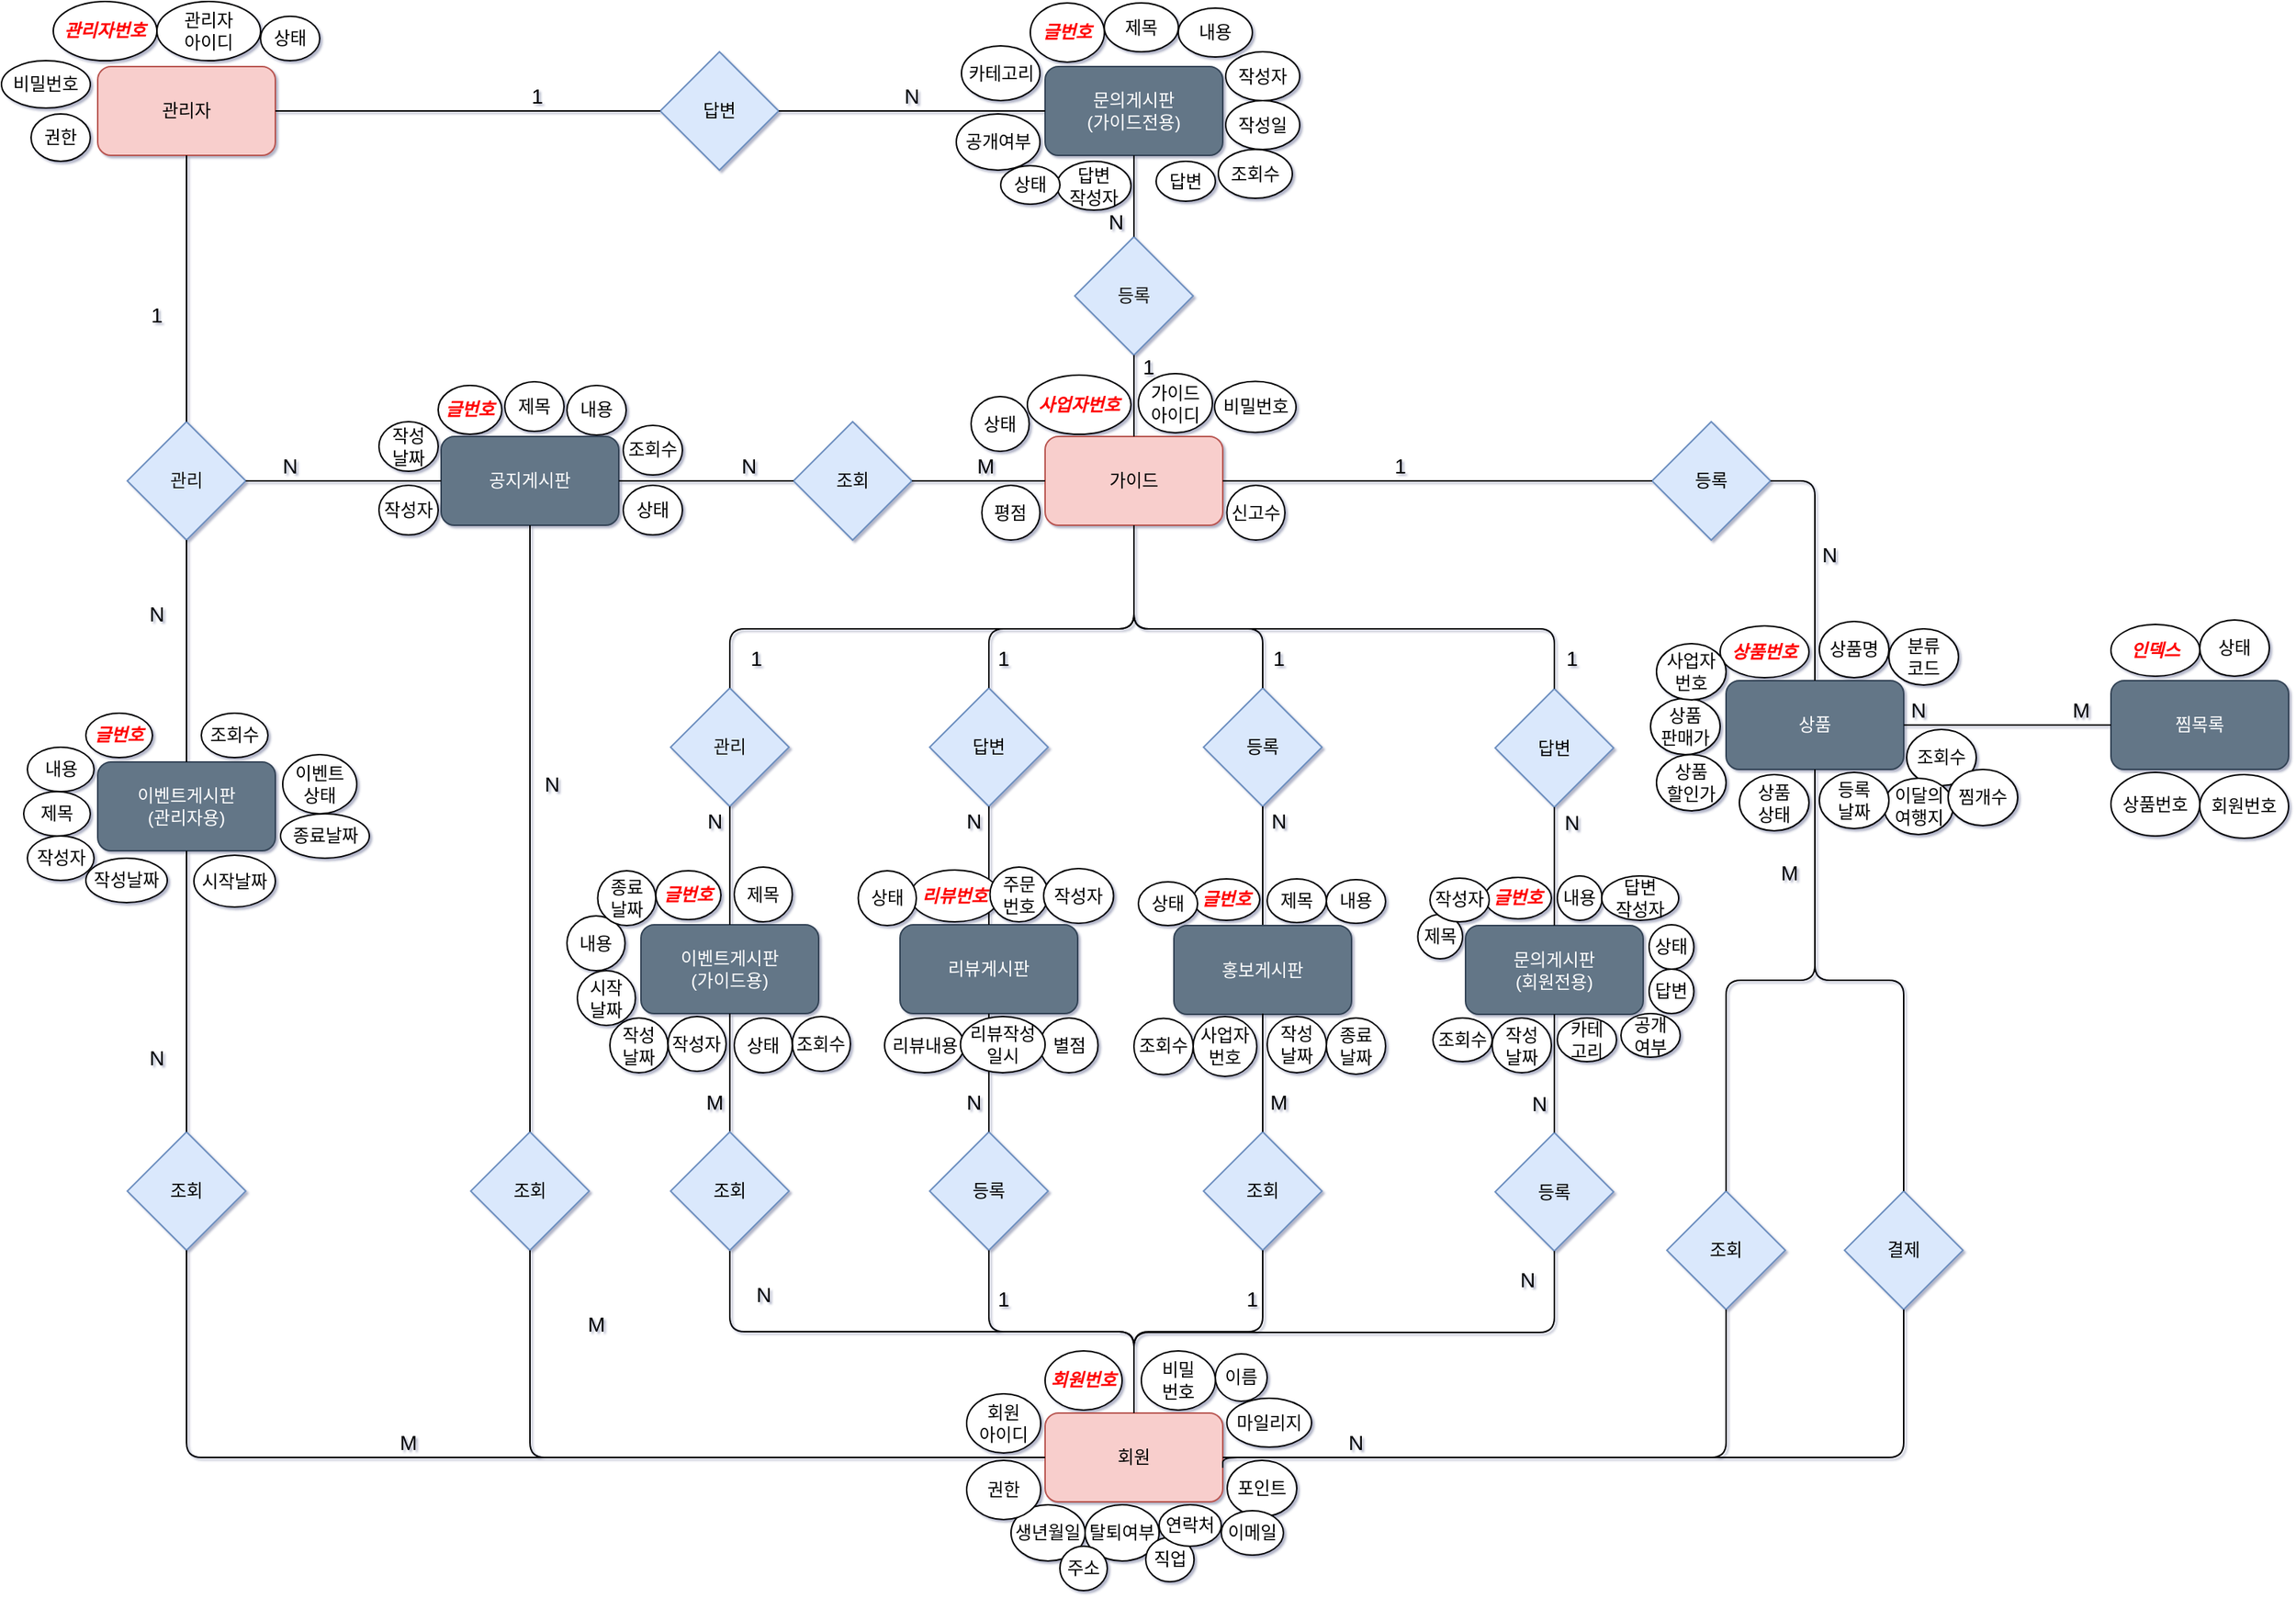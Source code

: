 <mxfile version="14.4.2" type="device"><diagram id="C5RBs43oDa-KdzZeNtuy" name="Page-1"><mxGraphModel dx="2559" dy="914" grid="1" gridSize="10" guides="1" tooltips="1" connect="1" arrows="1" fold="1" page="1" pageScale="1" pageWidth="827" pageHeight="1169" math="0" shadow="1"><root><mxCell id="WIyWlLk6GJQsqaUBKTNV-0"/><mxCell id="WIyWlLk6GJQsqaUBKTNV-1" parent="WIyWlLk6GJQsqaUBKTNV-0"/><mxCell id="WIyWlLk6GJQsqaUBKTNV-3" value="회원" style="rounded=1;whiteSpace=wrap;html=1;fontSize=12;glass=0;strokeWidth=1;shadow=0;fillColor=#f8cecc;strokeColor=#b85450;" parent="WIyWlLk6GJQsqaUBKTNV-1" vertex="1"><mxGeometry x="-40" y="1020" width="120" height="60" as="geometry"/></mxCell><mxCell id="WIyWlLk6GJQsqaUBKTNV-7" value="상품" style="rounded=1;whiteSpace=wrap;html=1;fontSize=12;glass=0;strokeWidth=1;shadow=0;fillColor=#647687;strokeColor=#314354;fontColor=#ffffff;" parent="WIyWlLk6GJQsqaUBKTNV-1" vertex="1"><mxGeometry x="420" y="525" width="120" height="60" as="geometry"/></mxCell><mxCell id="WIyWlLk6GJQsqaUBKTNV-11" value="가이드&lt;br&gt;" style="rounded=1;whiteSpace=wrap;html=1;fontSize=12;glass=0;strokeWidth=1;shadow=0;fillColor=#f8cecc;strokeColor=#b85450;" parent="WIyWlLk6GJQsqaUBKTNV-1" vertex="1"><mxGeometry x="-40" y="360" width="120" height="60" as="geometry"/></mxCell><mxCell id="WIyWlLk6GJQsqaUBKTNV-12" value="관리자" style="rounded=1;whiteSpace=wrap;html=1;fontSize=12;glass=0;strokeWidth=1;shadow=0;fillColor=#f8cecc;strokeColor=#b85450;" parent="WIyWlLk6GJQsqaUBKTNV-1" vertex="1"><mxGeometry x="-680" y="110" width="120" height="60" as="geometry"/></mxCell><mxCell id="CaP29bIpwGXFLH-tpeit-2" value="문의게시판&lt;br&gt;(회원전용)" style="rounded=1;whiteSpace=wrap;html=1;fillColor=#647687;strokeColor=#314354;fontColor=#ffffff;" parent="WIyWlLk6GJQsqaUBKTNV-1" vertex="1"><mxGeometry x="244" y="690.5" width="120" height="60" as="geometry"/></mxCell><mxCell id="CaP29bIpwGXFLH-tpeit-3" value="리뷰게시판" style="rounded=1;whiteSpace=wrap;html=1;fillColor=#647687;strokeColor=#314354;fontColor=#ffffff;" parent="WIyWlLk6GJQsqaUBKTNV-1" vertex="1"><mxGeometry x="-138" y="690" width="120" height="60" as="geometry"/></mxCell><mxCell id="CaP29bIpwGXFLH-tpeit-5" value="홍보게시판" style="rounded=1;whiteSpace=wrap;html=1;fillColor=#647687;strokeColor=#314354;fontColor=#ffffff;" parent="WIyWlLk6GJQsqaUBKTNV-1" vertex="1"><mxGeometry x="47" y="690.5" width="120" height="60" as="geometry"/></mxCell><mxCell id="CaP29bIpwGXFLH-tpeit-6" value="이벤트게시판&lt;br&gt;(가이드용)" style="rounded=1;whiteSpace=wrap;html=1;fillColor=#647687;strokeColor=#314354;fontColor=#ffffff;" parent="WIyWlLk6GJQsqaUBKTNV-1" vertex="1"><mxGeometry x="-313" y="690" width="120" height="60" as="geometry"/></mxCell><mxCell id="CaP29bIpwGXFLH-tpeit-7" value="공지게시판" style="rounded=1;whiteSpace=wrap;html=1;fillColor=#647687;strokeColor=#314354;fontColor=#ffffff;" parent="WIyWlLk6GJQsqaUBKTNV-1" vertex="1"><mxGeometry x="-448" y="360" width="120" height="60" as="geometry"/></mxCell><mxCell id="TOlbWyofQu3LmVoRZZbY-16" value="&lt;font color=&quot;#000000&quot;&gt;등록&lt;/font&gt;" style="rhombus;whiteSpace=wrap;html=1;fillColor=#dae8fc;strokeColor=#6c8ebf;" parent="WIyWlLk6GJQsqaUBKTNV-1" vertex="1"><mxGeometry x="264" y="830.5" width="80" height="80" as="geometry"/></mxCell><mxCell id="TOlbWyofQu3LmVoRZZbY-25" value="등록" style="rhombus;whiteSpace=wrap;html=1;fillColor=#dae8fc;strokeColor=#6c8ebf;fontColor=#000000;" parent="WIyWlLk6GJQsqaUBKTNV-1" vertex="1"><mxGeometry x="370" y="350" width="80" height="80" as="geometry"/></mxCell><mxCell id="TOlbWyofQu3LmVoRZZbY-8" value="&lt;font color=&quot;#121212&quot;&gt;관리&lt;/font&gt;" style="rhombus;whiteSpace=wrap;html=1;fillColor=#dae8fc;strokeColor=#6c8ebf;" parent="WIyWlLk6GJQsqaUBKTNV-1" vertex="1"><mxGeometry x="-293" y="530" width="80" height="80" as="geometry"/></mxCell><mxCell id="TOlbWyofQu3LmVoRZZbY-14" value="&lt;font color=&quot;#000000&quot;&gt;등록&lt;/font&gt;" style="rhombus;whiteSpace=wrap;html=1;fillColor=#dae8fc;strokeColor=#6c8ebf;direction=south;" parent="WIyWlLk6GJQsqaUBKTNV-1" vertex="1"><mxGeometry x="67" y="530" width="80" height="80" as="geometry"/></mxCell><mxCell id="TOlbWyofQu3LmVoRZZbY-60" value="조회" style="rhombus;whiteSpace=wrap;html=1;fillColor=#dae8fc;strokeColor=#6c8ebf;fontColor=#000000;" parent="WIyWlLk6GJQsqaUBKTNV-1" vertex="1"><mxGeometry x="67" y="830" width="80" height="80" as="geometry"/></mxCell><mxCell id="TOlbWyofQu3LmVoRZZbY-62" value="문의게시판&lt;br&gt;(가이드전용)" style="rounded=1;whiteSpace=wrap;html=1;fillColor=#647687;strokeColor=#314354;fontColor=#ffffff;" parent="WIyWlLk6GJQsqaUBKTNV-1" vertex="1"><mxGeometry x="-40" y="110" width="120" height="60" as="geometry"/></mxCell><mxCell id="TOlbWyofQu3LmVoRZZbY-68" value="&lt;font color=&quot;#121212&quot;&gt;등록&lt;/font&gt;" style="rhombus;whiteSpace=wrap;html=1;fillColor=#dae8fc;strokeColor=#6c8ebf;" parent="WIyWlLk6GJQsqaUBKTNV-1" vertex="1"><mxGeometry x="-20" y="225" width="80" height="80" as="geometry"/></mxCell><mxCell id="TOlbWyofQu3LmVoRZZbY-79" value="" style="endArrow=none;html=1;fontColor=#000000;entryX=0.5;entryY=1;entryDx=0;entryDy=0;" parent="WIyWlLk6GJQsqaUBKTNV-1" source="TOlbWyofQu3LmVoRZZbY-68" target="TOlbWyofQu3LmVoRZZbY-62" edge="1"><mxGeometry width="50" height="50" relative="1" as="geometry"><mxPoint x="470" y="790" as="sourcePoint"/><mxPoint x="520" y="740" as="targetPoint"/></mxGeometry></mxCell><mxCell id="CBPtQ0FlXf4aY3C36Voc-4" value="결제" style="rhombus;whiteSpace=wrap;html=1;fillColor=#dae8fc;strokeColor=#6c8ebf;fontColor=#000000;" parent="WIyWlLk6GJQsqaUBKTNV-1" vertex="1"><mxGeometry x="500" y="870" width="80" height="80" as="geometry"/></mxCell><mxCell id="1Re6O9EO7uJFHIy4ek_h-4" value="" style="endArrow=none;html=1;exitX=0.5;exitY=0;exitDx=0;exitDy=0;entryX=0.5;entryY=1;entryDx=0;entryDy=0;" edge="1" parent="WIyWlLk6GJQsqaUBKTNV-1" source="WIyWlLk6GJQsqaUBKTNV-11" target="TOlbWyofQu3LmVoRZZbY-68"><mxGeometry width="50" height="50" relative="1" as="geometry"><mxPoint x="40" y="405" as="sourcePoint"/><mxPoint x="90" y="355" as="targetPoint"/></mxGeometry></mxCell><mxCell id="1Re6O9EO7uJFHIy4ek_h-5" value="" style="endArrow=none;html=1;exitX=1;exitY=0.5;exitDx=0;exitDy=0;entryX=0;entryY=0.5;entryDx=0;entryDy=0;" edge="1" parent="WIyWlLk6GJQsqaUBKTNV-1" source="WIyWlLk6GJQsqaUBKTNV-11" target="TOlbWyofQu3LmVoRZZbY-25"><mxGeometry width="50" height="50" relative="1" as="geometry"><mxPoint x="120" y="540" as="sourcePoint"/><mxPoint x="170" y="490" as="targetPoint"/></mxGeometry></mxCell><mxCell id="1Re6O9EO7uJFHIy4ek_h-23" value="답변" style="rhombus;whiteSpace=wrap;html=1;fillColor=#dae8fc;strokeColor=#6c8ebf;fontColor=#000000;" vertex="1" parent="WIyWlLk6GJQsqaUBKTNV-1"><mxGeometry x="264" y="530.5" width="80" height="80" as="geometry"/></mxCell><mxCell id="1Re6O9EO7uJFHIy4ek_h-30" value="&lt;font color=&quot;#000000&quot;&gt;등록&lt;/font&gt;" style="rhombus;whiteSpace=wrap;html=1;fillColor=#dae8fc;strokeColor=#6c8ebf;" vertex="1" parent="WIyWlLk6GJQsqaUBKTNV-1"><mxGeometry x="-118" y="830" width="80" height="80" as="geometry"/></mxCell><mxCell id="1Re6O9EO7uJFHIy4ek_h-37" value="&lt;font color=&quot;#121212&quot;&gt;관리&lt;/font&gt;" style="rhombus;whiteSpace=wrap;html=1;fillColor=#dae8fc;strokeColor=#6c8ebf;" vertex="1" parent="WIyWlLk6GJQsqaUBKTNV-1"><mxGeometry x="-660" y="350" width="80" height="80" as="geometry"/></mxCell><mxCell id="1Re6O9EO7uJFHIy4ek_h-41" value="조회" style="rhombus;whiteSpace=wrap;html=1;fillColor=#dae8fc;strokeColor=#6c8ebf;fontColor=#000000;" vertex="1" parent="WIyWlLk6GJQsqaUBKTNV-1"><mxGeometry x="-210" y="350" width="80" height="80" as="geometry"/></mxCell><mxCell id="1Re6O9EO7uJFHIy4ek_h-42" value="조회" style="rhombus;whiteSpace=wrap;html=1;fillColor=#dae8fc;strokeColor=#6c8ebf;fontColor=#000000;" vertex="1" parent="WIyWlLk6GJQsqaUBKTNV-1"><mxGeometry x="-428" y="830" width="80" height="80" as="geometry"/></mxCell><mxCell id="1Re6O9EO7uJFHIy4ek_h-48" value="답변" style="rhombus;whiteSpace=wrap;html=1;fillColor=#dae8fc;strokeColor=#6c8ebf;fontColor=#000000;" vertex="1" parent="WIyWlLk6GJQsqaUBKTNV-1"><mxGeometry x="-300" y="100" width="80" height="80" as="geometry"/></mxCell><mxCell id="TOlbWyofQu3LmVoRZZbY-83" value="조회" style="rhombus;whiteSpace=wrap;html=1;fillColor=#dae8fc;strokeColor=#6c8ebf;fontColor=#000000;" parent="WIyWlLk6GJQsqaUBKTNV-1" vertex="1"><mxGeometry x="380" y="870" width="80" height="80" as="geometry"/></mxCell><mxCell id="1Re6O9EO7uJFHIy4ek_h-79" value="이벤트게시판&lt;br&gt;(관리자용)" style="rounded=1;whiteSpace=wrap;html=1;fillColor=#647687;strokeColor=#314354;fontColor=#ffffff;" vertex="1" parent="WIyWlLk6GJQsqaUBKTNV-1"><mxGeometry x="-680" y="580" width="120" height="60" as="geometry"/></mxCell><mxCell id="1Re6O9EO7uJFHIy4ek_h-81" value="조회" style="rhombus;whiteSpace=wrap;html=1;fillColor=#dae8fc;strokeColor=#6c8ebf;fontColor=#000000;" vertex="1" parent="WIyWlLk6GJQsqaUBKTNV-1"><mxGeometry x="-660" y="830" width="80" height="80" as="geometry"/></mxCell><mxCell id="1Re6O9EO7uJFHIy4ek_h-85" value="답변" style="rhombus;whiteSpace=wrap;html=1;fillColor=#dae8fc;strokeColor=#6c8ebf;fontColor=#000000;" vertex="1" parent="WIyWlLk6GJQsqaUBKTNV-1"><mxGeometry x="-118" y="530" width="80" height="80" as="geometry"/></mxCell><mxCell id="1Re6O9EO7uJFHIy4ek_h-97" value="찜목록" style="rounded=1;whiteSpace=wrap;html=1;fontSize=12;glass=0;strokeWidth=1;shadow=0;fillColor=#647687;strokeColor=#314354;fontColor=#ffffff;" vertex="1" parent="WIyWlLk6GJQsqaUBKTNV-1"><mxGeometry x="680" y="525" width="120" height="60" as="geometry"/></mxCell><mxCell id="1Re6O9EO7uJFHIy4ek_h-109" value="" style="endArrow=none;html=1;exitX=1;exitY=0.5;exitDx=0;exitDy=0;entryX=0;entryY=0.5;entryDx=0;entryDy=0;" edge="1" parent="WIyWlLk6GJQsqaUBKTNV-1" source="WIyWlLk6GJQsqaUBKTNV-12" target="1Re6O9EO7uJFHIy4ek_h-48"><mxGeometry width="50" height="50" relative="1" as="geometry"><mxPoint x="-400" y="230" as="sourcePoint"/><mxPoint x="-350" y="180" as="targetPoint"/></mxGeometry></mxCell><mxCell id="1Re6O9EO7uJFHIy4ek_h-113" value="&lt;font style=&quot;font-size: 14px&quot;&gt;1&lt;/font&gt;" style="text;html=1;strokeColor=none;fillColor=none;align=center;verticalAlign=middle;whiteSpace=wrap;rounded=0;" vertex="1" parent="WIyWlLk6GJQsqaUBKTNV-1"><mxGeometry x="-403" y="120" width="40" height="20" as="geometry"/></mxCell><mxCell id="1Re6O9EO7uJFHIy4ek_h-114" value="&lt;font style=&quot;font-size: 14px&quot;&gt;1&lt;/font&gt;" style="text;html=1;strokeColor=none;fillColor=none;align=center;verticalAlign=middle;whiteSpace=wrap;rounded=0;rotation=0;" vertex="1" parent="WIyWlLk6GJQsqaUBKTNV-1"><mxGeometry x="296" y="500" width="40" height="20" as="geometry"/></mxCell><mxCell id="1Re6O9EO7uJFHIy4ek_h-117" value="" style="endArrow=none;html=1;exitX=1;exitY=0.5;exitDx=0;exitDy=0;entryX=0;entryY=0.5;entryDx=0;entryDy=0;" edge="1" parent="WIyWlLk6GJQsqaUBKTNV-1" source="1Re6O9EO7uJFHIy4ek_h-48" target="TOlbWyofQu3LmVoRZZbY-62"><mxGeometry width="50" height="50" relative="1" as="geometry"><mxPoint x="-70" y="540" as="sourcePoint"/><mxPoint x="-20" y="490" as="targetPoint"/></mxGeometry></mxCell><mxCell id="1Re6O9EO7uJFHIy4ek_h-118" value="&lt;font style=&quot;font-size: 14px&quot;&gt;N&lt;/font&gt;" style="text;html=1;strokeColor=none;fillColor=none;align=center;verticalAlign=middle;whiteSpace=wrap;rounded=0;" vertex="1" parent="WIyWlLk6GJQsqaUBKTNV-1"><mxGeometry x="-150" y="120" width="40" height="20" as="geometry"/></mxCell><mxCell id="1Re6O9EO7uJFHIy4ek_h-125" value="" style="endArrow=none;html=1;entryX=0.5;entryY=1;entryDx=0;entryDy=0;exitX=0.5;exitY=0;exitDx=0;exitDy=0;edgeStyle=orthogonalEdgeStyle;" edge="1" parent="WIyWlLk6GJQsqaUBKTNV-1" source="1Re6O9EO7uJFHIy4ek_h-85" target="WIyWlLk6GJQsqaUBKTNV-11"><mxGeometry width="50" height="50" relative="1" as="geometry"><mxPoint x="-260" y="540" as="sourcePoint"/><mxPoint x="-210" y="490" as="targetPoint"/><Array as="points"><mxPoint x="-78" y="490"/><mxPoint x="20" y="490"/></Array></mxGeometry></mxCell><mxCell id="1Re6O9EO7uJFHIy4ek_h-126" value="" style="endArrow=none;html=1;entryX=0.5;entryY=1;entryDx=0;entryDy=0;exitX=0.5;exitY=0;exitDx=0;exitDy=0;" edge="1" parent="WIyWlLk6GJQsqaUBKTNV-1" source="CaP29bIpwGXFLH-tpeit-2" target="1Re6O9EO7uJFHIy4ek_h-23"><mxGeometry width="50" height="50" relative="1" as="geometry"><mxPoint x="24" y="540.5" as="sourcePoint"/><mxPoint x="74" y="490.5" as="targetPoint"/></mxGeometry></mxCell><mxCell id="1Re6O9EO7uJFHIy4ek_h-127" value="" style="endArrow=none;html=1;entryX=0.5;entryY=1;entryDx=0;entryDy=0;exitX=0.5;exitY=0;exitDx=0;exitDy=0;" edge="1" parent="WIyWlLk6GJQsqaUBKTNV-1" source="CaP29bIpwGXFLH-tpeit-3" target="1Re6O9EO7uJFHIy4ek_h-85"><mxGeometry width="50" height="50" relative="1" as="geometry"><mxPoint x="-148" y="540" as="sourcePoint"/><mxPoint x="-98" y="490" as="targetPoint"/></mxGeometry></mxCell><mxCell id="1Re6O9EO7uJFHIy4ek_h-129" value="" style="endArrow=none;html=1;entryX=0.5;entryY=1;entryDx=0;entryDy=0;exitX=0;exitY=0.5;exitDx=0;exitDy=0;edgeStyle=elbowEdgeStyle;elbow=vertical;" edge="1" parent="WIyWlLk6GJQsqaUBKTNV-1" source="TOlbWyofQu3LmVoRZZbY-14" target="WIyWlLk6GJQsqaUBKTNV-11"><mxGeometry width="50" height="50" relative="1" as="geometry"><mxPoint x="90" y="510" as="sourcePoint"/><mxPoint x="140" y="460" as="targetPoint"/><Array as="points"><mxPoint x="120" y="490"/></Array></mxGeometry></mxCell><mxCell id="1Re6O9EO7uJFHIy4ek_h-130" value="" style="endArrow=none;html=1;entryX=1;entryY=0.5;entryDx=0;entryDy=0;exitX=0.5;exitY=0;exitDx=0;exitDy=0;edgeStyle=elbowEdgeStyle;elbow=vertical;" edge="1" parent="WIyWlLk6GJQsqaUBKTNV-1" source="WIyWlLk6GJQsqaUBKTNV-7" target="TOlbWyofQu3LmVoRZZbY-25"><mxGeometry width="50" height="50" relative="1" as="geometry"><mxPoint x="290" y="530" as="sourcePoint"/><mxPoint x="80" y="460" as="targetPoint"/><Array as="points"><mxPoint x="470" y="390"/></Array></mxGeometry></mxCell><mxCell id="1Re6O9EO7uJFHIy4ek_h-131" value="" style="endArrow=none;html=1;entryX=1;entryY=0.5;entryDx=0;entryDy=0;exitX=0.5;exitY=0;exitDx=0;exitDy=0;edgeStyle=elbowEdgeStyle;elbow=vertical;" edge="1" parent="WIyWlLk6GJQsqaUBKTNV-1" target="TOlbWyofQu3LmVoRZZbY-14"><mxGeometry width="50" height="50" relative="1" as="geometry"><mxPoint x="107" y="690" as="sourcePoint"/><mxPoint x="-83" y="470" as="targetPoint"/></mxGeometry></mxCell><mxCell id="1Re6O9EO7uJFHIy4ek_h-133" value="" style="endArrow=none;html=1;entryX=0.5;entryY=1;entryDx=0;entryDy=0;edgeStyle=elbowEdgeStyle;elbow=vertical;exitX=0.5;exitY=0;exitDx=0;exitDy=0;" edge="1" parent="WIyWlLk6GJQsqaUBKTNV-1" source="WIyWlLk6GJQsqaUBKTNV-3" target="1Re6O9EO7uJFHIy4ek_h-155"><mxGeometry width="50" height="50" relative="1" as="geometry"><mxPoint x="-140" y="1005" as="sourcePoint"/><mxPoint x="-140" y="915" as="targetPoint"/></mxGeometry></mxCell><mxCell id="1Re6O9EO7uJFHIy4ek_h-134" value="" style="endArrow=none;html=1;entryX=1;entryY=0.5;entryDx=0;entryDy=0;edgeStyle=elbowEdgeStyle;elbow=vertical;exitX=0;exitY=0.5;exitDx=0;exitDy=0;" edge="1" parent="WIyWlLk6GJQsqaUBKTNV-1" source="WIyWlLk6GJQsqaUBKTNV-11" target="1Re6O9EO7uJFHIy4ek_h-41"><mxGeometry width="50" height="50" relative="1" as="geometry"><mxPoint x="-110" y="340" as="sourcePoint"/><mxPoint x="-110" y="250" as="targetPoint"/></mxGeometry></mxCell><mxCell id="1Re6O9EO7uJFHIy4ek_h-135" value="" style="endArrow=none;html=1;entryX=1;entryY=0.5;entryDx=0;entryDy=0;edgeStyle=elbowEdgeStyle;elbow=vertical;exitX=0;exitY=0.5;exitDx=0;exitDy=0;" edge="1" parent="WIyWlLk6GJQsqaUBKTNV-1" source="1Re6O9EO7uJFHIy4ek_h-41" target="CaP29bIpwGXFLH-tpeit-7"><mxGeometry width="50" height="50" relative="1" as="geometry"><mxPoint x="-270" y="420" as="sourcePoint"/><mxPoint x="-270" y="330" as="targetPoint"/></mxGeometry></mxCell><mxCell id="1Re6O9EO7uJFHIy4ek_h-136" value="" style="endArrow=none;html=1;entryX=0.5;entryY=1;entryDx=0;entryDy=0;edgeStyle=elbowEdgeStyle;elbow=vertical;exitX=0.5;exitY=0;exitDx=0;exitDy=0;" edge="1" parent="WIyWlLk6GJQsqaUBKTNV-1" source="1Re6O9EO7uJFHIy4ek_h-42" target="CaP29bIpwGXFLH-tpeit-7"><mxGeometry width="50" height="50" relative="1" as="geometry"><mxPoint x="-363" y="630" as="sourcePoint"/><mxPoint x="-363" y="540" as="targetPoint"/></mxGeometry></mxCell><mxCell id="1Re6O9EO7uJFHIy4ek_h-137" value="" style="endArrow=none;html=1;entryX=0.5;entryY=1;entryDx=0;entryDy=0;edgeStyle=elbowEdgeStyle;elbow=vertical;" edge="1" parent="WIyWlLk6GJQsqaUBKTNV-1" source="1Re6O9EO7uJFHIy4ek_h-81" target="1Re6O9EO7uJFHIy4ek_h-79"><mxGeometry width="50" height="50" relative="1" as="geometry"><mxPoint x="-810" y="500" as="sourcePoint"/><mxPoint x="-810" y="410" as="targetPoint"/></mxGeometry></mxCell><mxCell id="1Re6O9EO7uJFHIy4ek_h-139" value="" style="endArrow=none;html=1;entryX=0.5;entryY=1;entryDx=0;entryDy=0;edgeStyle=elbowEdgeStyle;elbow=vertical;exitX=0.5;exitY=0;exitDx=0;exitDy=0;" edge="1" parent="WIyWlLk6GJQsqaUBKTNV-1" source="1Re6O9EO7uJFHIy4ek_h-79" target="1Re6O9EO7uJFHIy4ek_h-37"><mxGeometry width="50" height="50" relative="1" as="geometry"><mxPoint x="-790" y="520" as="sourcePoint"/><mxPoint x="-790" y="430" as="targetPoint"/></mxGeometry></mxCell><mxCell id="1Re6O9EO7uJFHIy4ek_h-140" value="" style="endArrow=none;html=1;entryX=0;entryY=0.5;entryDx=0;entryDy=0;edgeStyle=elbowEdgeStyle;elbow=vertical;exitX=1;exitY=0.5;exitDx=0;exitDy=0;" edge="1" parent="WIyWlLk6GJQsqaUBKTNV-1" source="1Re6O9EO7uJFHIy4ek_h-37" target="CaP29bIpwGXFLH-tpeit-7"><mxGeometry width="50" height="50" relative="1" as="geometry"><mxPoint x="-480" y="400" as="sourcePoint"/><mxPoint x="-690" y="410" as="targetPoint"/></mxGeometry></mxCell><mxCell id="1Re6O9EO7uJFHIy4ek_h-141" value="" style="endArrow=none;html=1;entryX=0.5;entryY=1;entryDx=0;entryDy=0;edgeStyle=elbowEdgeStyle;elbow=vertical;exitX=0.5;exitY=0;exitDx=0;exitDy=0;" edge="1" parent="WIyWlLk6GJQsqaUBKTNV-1" source="1Re6O9EO7uJFHIy4ek_h-37" target="WIyWlLk6GJQsqaUBKTNV-12"><mxGeometry width="50" height="50" relative="1" as="geometry"><mxPoint x="-610" y="310" as="sourcePoint"/><mxPoint x="-610" y="220" as="targetPoint"/></mxGeometry></mxCell><mxCell id="1Re6O9EO7uJFHIy4ek_h-143" value="" style="endArrow=none;html=1;entryX=0.5;entryY=1;entryDx=0;entryDy=0;edgeStyle=elbowEdgeStyle;elbow=vertical;exitX=0.5;exitY=0;exitDx=0;exitDy=0;" edge="1" parent="WIyWlLk6GJQsqaUBKTNV-1" source="1Re6O9EO7uJFHIy4ek_h-23" target="WIyWlLk6GJQsqaUBKTNV-11"><mxGeometry width="50" height="50" relative="1" as="geometry"><mxPoint x="40" y="550" as="sourcePoint"/><mxPoint x="40" y="460" as="targetPoint"/><Array as="points"><mxPoint x="60" y="490"/></Array></mxGeometry></mxCell><mxCell id="1Re6O9EO7uJFHIy4ek_h-145" value="" style="endArrow=none;html=1;entryX=0.5;entryY=1;entryDx=0;entryDy=0;edgeStyle=elbowEdgeStyle;elbow=vertical;exitX=0;exitY=0.5;exitDx=0;exitDy=0;" edge="1" parent="WIyWlLk6GJQsqaUBKTNV-1" source="WIyWlLk6GJQsqaUBKTNV-3" target="1Re6O9EO7uJFHIy4ek_h-42"><mxGeometry width="50" height="50" relative="1" as="geometry"><mxPoint x="-770" y="680" as="sourcePoint"/><mxPoint x="-770" y="590" as="targetPoint"/><Array as="points"><mxPoint x="-200" y="1050"/></Array></mxGeometry></mxCell><mxCell id="1Re6O9EO7uJFHIy4ek_h-146" value="" style="endArrow=none;html=1;entryX=0;entryY=0.5;entryDx=0;entryDy=0;edgeStyle=elbowEdgeStyle;elbow=vertical;exitX=0.5;exitY=1;exitDx=0;exitDy=0;" edge="1" parent="WIyWlLk6GJQsqaUBKTNV-1" source="1Re6O9EO7uJFHIy4ek_h-81" target="WIyWlLk6GJQsqaUBKTNV-3"><mxGeometry width="50" height="50" relative="1" as="geometry"><mxPoint x="-760" y="690" as="sourcePoint"/><mxPoint x="-760" y="600" as="targetPoint"/><Array as="points"><mxPoint x="-280" y="1050"/></Array></mxGeometry></mxCell><mxCell id="1Re6O9EO7uJFHIy4ek_h-148" value="" style="endArrow=none;html=1;entryX=0.5;entryY=1;entryDx=0;entryDy=0;edgeStyle=elbowEdgeStyle;elbow=vertical;exitX=0.5;exitY=0;exitDx=0;exitDy=0;" edge="1" parent="WIyWlLk6GJQsqaUBKTNV-1" source="TOlbWyofQu3LmVoRZZbY-83" target="WIyWlLk6GJQsqaUBKTNV-7"><mxGeometry width="50" height="50" relative="1" as="geometry"><mxPoint x="360" y="820" as="sourcePoint"/><mxPoint x="360" y="730" as="targetPoint"/></mxGeometry></mxCell><mxCell id="1Re6O9EO7uJFHIy4ek_h-149" value="" style="endArrow=none;html=1;entryX=0.5;entryY=1;entryDx=0;entryDy=0;edgeStyle=elbowEdgeStyle;elbow=vertical;exitX=0.5;exitY=0;exitDx=0;exitDy=0;" edge="1" parent="WIyWlLk6GJQsqaUBKTNV-1" source="WIyWlLk6GJQsqaUBKTNV-3" target="1Re6O9EO7uJFHIy4ek_h-30"><mxGeometry width="50" height="50" relative="1" as="geometry"><mxPoint x="-301" y="1010" as="sourcePoint"/><mxPoint x="-301" y="920" as="targetPoint"/></mxGeometry></mxCell><mxCell id="1Re6O9EO7uJFHIy4ek_h-150" value="" style="endArrow=none;html=1;entryX=0.5;entryY=1;entryDx=0;entryDy=0;edgeStyle=elbowEdgeStyle;elbow=vertical;exitX=0.5;exitY=0;exitDx=0;exitDy=0;" edge="1" parent="WIyWlLk6GJQsqaUBKTNV-1" source="1Re6O9EO7uJFHIy4ek_h-30" target="CaP29bIpwGXFLH-tpeit-3"><mxGeometry width="50" height="50" relative="1" as="geometry"><mxPoint x="-309" y="910" as="sourcePoint"/><mxPoint x="-309" y="820" as="targetPoint"/></mxGeometry></mxCell><mxCell id="1Re6O9EO7uJFHIy4ek_h-152" value="" style="endArrow=none;html=1;entryX=0.5;entryY=1;entryDx=0;entryDy=0;edgeStyle=elbowEdgeStyle;elbow=vertical;exitX=0.5;exitY=0;exitDx=0;exitDy=0;" edge="1" parent="WIyWlLk6GJQsqaUBKTNV-1" source="1Re6O9EO7uJFHIy4ek_h-155" target="CaP29bIpwGXFLH-tpeit-6"><mxGeometry width="50" height="50" relative="1" as="geometry"><mxPoint x="-323" y="830" as="sourcePoint"/><mxPoint x="-323" y="740" as="targetPoint"/></mxGeometry></mxCell><mxCell id="1Re6O9EO7uJFHIy4ek_h-153" value="" style="endArrow=none;html=1;entryX=0.5;entryY=1;entryDx=0;entryDy=0;edgeStyle=elbowEdgeStyle;elbow=vertical;exitX=0.5;exitY=0;exitDx=0;exitDy=0;" edge="1" parent="WIyWlLk6GJQsqaUBKTNV-1" source="CaP29bIpwGXFLH-tpeit-6" target="TOlbWyofQu3LmVoRZZbY-8"><mxGeometry width="50" height="50" relative="1" as="geometry"><mxPoint x="-763" y="610" as="sourcePoint"/><mxPoint x="-763" y="520" as="targetPoint"/></mxGeometry></mxCell><mxCell id="1Re6O9EO7uJFHIy4ek_h-154" value="" style="endArrow=none;html=1;entryX=0.5;entryY=1;entryDx=0;entryDy=0;edgeStyle=elbowEdgeStyle;elbow=vertical;" edge="1" parent="WIyWlLk6GJQsqaUBKTNV-1" source="TOlbWyofQu3LmVoRZZbY-8" target="WIyWlLk6GJQsqaUBKTNV-11"><mxGeometry width="50" height="50" relative="1" as="geometry"><mxPoint x="-140" y="665" as="sourcePoint"/><mxPoint x="-140" y="575" as="targetPoint"/><Array as="points"><mxPoint x="-100" y="490"/></Array></mxGeometry></mxCell><mxCell id="1Re6O9EO7uJFHIy4ek_h-155" value="조회" style="rhombus;whiteSpace=wrap;html=1;fillColor=#dae8fc;strokeColor=#6c8ebf;fontColor=#000000;" vertex="1" parent="WIyWlLk6GJQsqaUBKTNV-1"><mxGeometry x="-293" y="830" width="80" height="80" as="geometry"/></mxCell><mxCell id="1Re6O9EO7uJFHIy4ek_h-156" value="" style="endArrow=none;html=1;entryX=0.5;entryY=1;entryDx=0;entryDy=0;edgeStyle=elbowEdgeStyle;elbow=vertical;exitX=0.5;exitY=0;exitDx=0;exitDy=0;" edge="1" parent="WIyWlLk6GJQsqaUBKTNV-1" source="WIyWlLk6GJQsqaUBKTNV-3" target="TOlbWyofQu3LmVoRZZbY-16"><mxGeometry width="50" height="50" relative="1" as="geometry"><mxPoint x="-291" y="1020" as="sourcePoint"/><mxPoint x="-291" y="930" as="targetPoint"/></mxGeometry></mxCell><mxCell id="1Re6O9EO7uJFHIy4ek_h-157" value="" style="endArrow=none;html=1;entryX=0.5;entryY=1;entryDx=0;entryDy=0;edgeStyle=elbowEdgeStyle;elbow=vertical;exitX=0.5;exitY=0;exitDx=0;exitDy=0;" edge="1" parent="WIyWlLk6GJQsqaUBKTNV-1" source="TOlbWyofQu3LmVoRZZbY-60"><mxGeometry width="50" height="50" relative="1" as="geometry"><mxPoint x="-404" y="920" as="sourcePoint"/><mxPoint x="107" y="750" as="targetPoint"/></mxGeometry></mxCell><mxCell id="1Re6O9EO7uJFHIy4ek_h-158" value="" style="endArrow=none;html=1;entryX=0.5;entryY=1;entryDx=0;entryDy=0;edgeStyle=elbowEdgeStyle;elbow=vertical;exitX=0.5;exitY=0;exitDx=0;exitDy=0;" edge="1" parent="WIyWlLk6GJQsqaUBKTNV-1" source="TOlbWyofQu3LmVoRZZbY-16" target="CaP29bIpwGXFLH-tpeit-2"><mxGeometry width="50" height="50" relative="1" as="geometry"><mxPoint x="-57" y="930.5" as="sourcePoint"/><mxPoint x="-57" y="840.5" as="targetPoint"/></mxGeometry></mxCell><mxCell id="1Re6O9EO7uJFHIy4ek_h-159" value="" style="endArrow=none;html=1;entryX=0.5;entryY=1;entryDx=0;entryDy=0;edgeStyle=elbowEdgeStyle;elbow=vertical;" edge="1" parent="WIyWlLk6GJQsqaUBKTNV-1" target="TOlbWyofQu3LmVoRZZbY-60"><mxGeometry width="50" height="50" relative="1" as="geometry"><mxPoint x="20" y="1020" as="sourcePoint"/><mxPoint x="160" y="930" as="targetPoint"/></mxGeometry></mxCell><mxCell id="1Re6O9EO7uJFHIy4ek_h-160" value="" style="endArrow=none;html=1;entryX=0.5;entryY=1;entryDx=0;entryDy=0;edgeStyle=elbowEdgeStyle;elbow=vertical;" edge="1" parent="WIyWlLk6GJQsqaUBKTNV-1" source="CBPtQ0FlXf4aY3C36Voc-4" target="WIyWlLk6GJQsqaUBKTNV-7"><mxGeometry width="50" height="50" relative="1" as="geometry"><mxPoint x="600" y="810" as="sourcePoint"/><mxPoint x="600" y="720" as="targetPoint"/></mxGeometry></mxCell><mxCell id="1Re6O9EO7uJFHIy4ek_h-161" value="" style="endArrow=none;html=1;entryX=0;entryY=0.5;entryDx=0;entryDy=0;edgeStyle=elbowEdgeStyle;elbow=vertical;exitX=1;exitY=0.5;exitDx=0;exitDy=0;" edge="1" parent="WIyWlLk6GJQsqaUBKTNV-1" source="WIyWlLk6GJQsqaUBKTNV-7" target="1Re6O9EO7uJFHIy4ek_h-97"><mxGeometry width="50" height="50" relative="1" as="geometry"><mxPoint x="630" y="875" as="sourcePoint"/><mxPoint x="630" y="785" as="targetPoint"/></mxGeometry></mxCell><mxCell id="1Re6O9EO7uJFHIy4ek_h-162" value="" style="endArrow=none;html=1;entryX=0.5;entryY=1;entryDx=0;entryDy=0;edgeStyle=elbowEdgeStyle;elbow=vertical;exitX=1;exitY=0.617;exitDx=0;exitDy=0;exitPerimeter=0;" edge="1" parent="WIyWlLk6GJQsqaUBKTNV-1" source="WIyWlLk6GJQsqaUBKTNV-3" target="CBPtQ0FlXf4aY3C36Voc-4"><mxGeometry width="50" height="50" relative="1" as="geometry"><mxPoint x="300" y="1040" as="sourcePoint"/><mxPoint x="300" y="950" as="targetPoint"/><Array as="points"><mxPoint x="290" y="1050"/></Array></mxGeometry></mxCell><mxCell id="1Re6O9EO7uJFHIy4ek_h-163" value="" style="endArrow=none;html=1;entryX=0.5;entryY=1;entryDx=0;entryDy=0;edgeStyle=elbowEdgeStyle;elbow=vertical;exitX=1;exitY=0.5;exitDx=0;exitDy=0;" edge="1" parent="WIyWlLk6GJQsqaUBKTNV-1" source="WIyWlLk6GJQsqaUBKTNV-3" target="TOlbWyofQu3LmVoRZZbY-83"><mxGeometry width="50" height="50" relative="1" as="geometry"><mxPoint x="600" y="1120" as="sourcePoint"/><mxPoint x="600" y="1030" as="targetPoint"/><Array as="points"><mxPoint x="280" y="1050"/></Array></mxGeometry></mxCell><mxCell id="1Re6O9EO7uJFHIy4ek_h-165" value="&lt;font style=&quot;font-size: 14px&quot;&gt;N&lt;/font&gt;" style="text;html=1;strokeColor=none;fillColor=none;align=center;verticalAlign=middle;whiteSpace=wrap;rounded=0;" vertex="1" parent="WIyWlLk6GJQsqaUBKTNV-1"><mxGeometry x="-570" y="370" width="40" height="20" as="geometry"/></mxCell><mxCell id="1Re6O9EO7uJFHIy4ek_h-167" value="&lt;font style=&quot;font-size: 14px&quot;&gt;1&lt;/font&gt;" style="text;html=1;strokeColor=none;fillColor=none;align=center;verticalAlign=middle;whiteSpace=wrap;rounded=0;" vertex="1" parent="WIyWlLk6GJQsqaUBKTNV-1"><mxGeometry x="-660" y="268" width="40" height="20" as="geometry"/></mxCell><mxCell id="1Re6O9EO7uJFHIy4ek_h-168" value="&lt;font style=&quot;font-size: 14px&quot;&gt;N&lt;/font&gt;" style="text;html=1;strokeColor=none;fillColor=none;align=center;verticalAlign=middle;whiteSpace=wrap;rounded=0;" vertex="1" parent="WIyWlLk6GJQsqaUBKTNV-1"><mxGeometry x="-660" y="770" width="40" height="20" as="geometry"/></mxCell><mxCell id="1Re6O9EO7uJFHIy4ek_h-170" value="&lt;font style=&quot;font-size: 14px&quot;&gt;1&lt;/font&gt;" style="text;html=1;strokeColor=none;fillColor=none;align=center;verticalAlign=middle;whiteSpace=wrap;rounded=0;" vertex="1" parent="WIyWlLk6GJQsqaUBKTNV-1"><mxGeometry x="10" y="303" width="40" height="20" as="geometry"/></mxCell><mxCell id="1Re6O9EO7uJFHIy4ek_h-171" value="&lt;font style=&quot;font-size: 14px&quot;&gt;N&lt;/font&gt;" style="text;html=1;strokeColor=none;fillColor=none;align=center;verticalAlign=middle;whiteSpace=wrap;rounded=0;" vertex="1" parent="WIyWlLk6GJQsqaUBKTNV-1"><mxGeometry x="-660" y="470" width="40" height="20" as="geometry"/></mxCell><mxCell id="1Re6O9EO7uJFHIy4ek_h-172" value="&lt;font style=&quot;font-size: 14px&quot;&gt;M&lt;/font&gt;" style="text;html=1;strokeColor=none;fillColor=none;align=center;verticalAlign=middle;whiteSpace=wrap;rounded=0;" vertex="1" parent="WIyWlLk6GJQsqaUBKTNV-1"><mxGeometry x="-363" y="950" width="40" height="20" as="geometry"/></mxCell><mxCell id="1Re6O9EO7uJFHIy4ek_h-174" value="&lt;font style=&quot;font-size: 14px&quot;&gt;N&lt;/font&gt;" style="text;html=1;strokeColor=none;fillColor=none;align=center;verticalAlign=middle;whiteSpace=wrap;rounded=0;" vertex="1" parent="WIyWlLk6GJQsqaUBKTNV-1"><mxGeometry x="98" y="610" width="40" height="20" as="geometry"/></mxCell><mxCell id="1Re6O9EO7uJFHIy4ek_h-175" value="&lt;font style=&quot;font-size: 14px&quot;&gt;N&lt;/font&gt;" style="text;html=1;strokeColor=none;fillColor=none;align=center;verticalAlign=middle;whiteSpace=wrap;rounded=0;" vertex="1" parent="WIyWlLk6GJQsqaUBKTNV-1"><mxGeometry x="296" y="610.5" width="40" height="20" as="geometry"/></mxCell><mxCell id="1Re6O9EO7uJFHIy4ek_h-176" value="&lt;font style=&quot;font-size: 14px&quot;&gt;N&lt;/font&gt;" style="text;html=1;strokeColor=none;fillColor=none;align=center;verticalAlign=middle;whiteSpace=wrap;rounded=0;" vertex="1" parent="WIyWlLk6GJQsqaUBKTNV-1"><mxGeometry x="-12" y="205" width="40" height="20" as="geometry"/></mxCell><mxCell id="1Re6O9EO7uJFHIy4ek_h-177" value="&lt;font style=&quot;font-size: 14px&quot;&gt;N&lt;/font&gt;" style="text;html=1;strokeColor=none;fillColor=none;align=center;verticalAlign=middle;whiteSpace=wrap;rounded=0;" vertex="1" parent="WIyWlLk6GJQsqaUBKTNV-1"><mxGeometry x="-393" y="585" width="40" height="20" as="geometry"/></mxCell><mxCell id="1Re6O9EO7uJFHIy4ek_h-178" value="&lt;font style=&quot;font-size: 14px&quot;&gt;1&lt;/font&gt;" style="text;html=1;strokeColor=none;fillColor=none;align=center;verticalAlign=middle;whiteSpace=wrap;rounded=0;" vertex="1" parent="WIyWlLk6GJQsqaUBKTNV-1"><mxGeometry x="98" y="500" width="40" height="20" as="geometry"/></mxCell><mxCell id="1Re6O9EO7uJFHIy4ek_h-179" value="&lt;font style=&quot;font-size: 14px&quot;&gt;1&lt;/font&gt;" style="text;html=1;strokeColor=none;fillColor=none;align=center;verticalAlign=middle;whiteSpace=wrap;rounded=0;" vertex="1" parent="WIyWlLk6GJQsqaUBKTNV-1"><mxGeometry x="-88" y="500" width="40" height="20" as="geometry"/></mxCell><mxCell id="1Re6O9EO7uJFHIy4ek_h-180" value="&lt;font style=&quot;font-size: 14px&quot;&gt;1&lt;/font&gt;" style="text;html=1;strokeColor=none;fillColor=none;align=center;verticalAlign=middle;whiteSpace=wrap;rounded=0;" vertex="1" parent="WIyWlLk6GJQsqaUBKTNV-1"><mxGeometry x="-255.5" y="500" width="40" height="20" as="geometry"/></mxCell><mxCell id="1Re6O9EO7uJFHIy4ek_h-181" value="&lt;font style=&quot;font-size: 14px&quot;&gt;1&lt;/font&gt;" style="text;html=1;strokeColor=none;fillColor=none;align=center;verticalAlign=middle;whiteSpace=wrap;rounded=0;" vertex="1" parent="WIyWlLk6GJQsqaUBKTNV-1"><mxGeometry x="-88" y="933" width="40" height="20" as="geometry"/></mxCell><mxCell id="1Re6O9EO7uJFHIy4ek_h-182" value="&lt;font style=&quot;font-size: 14px&quot;&gt;1&lt;/font&gt;" style="text;html=1;strokeColor=none;fillColor=none;align=center;verticalAlign=middle;whiteSpace=wrap;rounded=0;" vertex="1" parent="WIyWlLk6GJQsqaUBKTNV-1"><mxGeometry x="80" y="933" width="40" height="20" as="geometry"/></mxCell><mxCell id="1Re6O9EO7uJFHIy4ek_h-184" value="&lt;font style=&quot;font-size: 14px&quot;&gt;1&lt;/font&gt;" style="text;html=1;strokeColor=none;fillColor=none;align=center;verticalAlign=middle;whiteSpace=wrap;rounded=0;" vertex="1" parent="WIyWlLk6GJQsqaUBKTNV-1"><mxGeometry x="180" y="370" width="40" height="20" as="geometry"/></mxCell><mxCell id="1Re6O9EO7uJFHIy4ek_h-185" value="&lt;font style=&quot;font-size: 14px&quot;&gt;M&lt;/font&gt;" style="text;html=1;strokeColor=none;fillColor=none;align=center;verticalAlign=middle;whiteSpace=wrap;rounded=0;" vertex="1" parent="WIyWlLk6GJQsqaUBKTNV-1"><mxGeometry x="443" y="645" width="40" height="20" as="geometry"/></mxCell><mxCell id="1Re6O9EO7uJFHIy4ek_h-187" value="&lt;font style=&quot;font-size: 14px&quot;&gt;M&lt;/font&gt;" style="text;html=1;strokeColor=none;fillColor=none;align=center;verticalAlign=middle;whiteSpace=wrap;rounded=0;" vertex="1" parent="WIyWlLk6GJQsqaUBKTNV-1"><mxGeometry x="640" y="535" width="40" height="20" as="geometry"/></mxCell><mxCell id="1Re6O9EO7uJFHIy4ek_h-188" value="&lt;font style=&quot;font-size: 14px&quot;&gt;M&lt;/font&gt;" style="text;html=1;strokeColor=none;fillColor=none;align=center;verticalAlign=middle;whiteSpace=wrap;rounded=0;" vertex="1" parent="WIyWlLk6GJQsqaUBKTNV-1"><mxGeometry x="-100" y="370" width="40" height="20" as="geometry"/></mxCell><mxCell id="1Re6O9EO7uJFHIy4ek_h-189" value="&lt;font style=&quot;font-size: 14px&quot;&gt;N&lt;/font&gt;" style="text;html=1;strokeColor=none;fillColor=none;align=center;verticalAlign=middle;whiteSpace=wrap;rounded=0;" vertex="1" parent="WIyWlLk6GJQsqaUBKTNV-1"><mxGeometry x="-108" y="610" width="40" height="20" as="geometry"/></mxCell><mxCell id="1Re6O9EO7uJFHIy4ek_h-190" value="&lt;font style=&quot;font-size: 14px&quot;&gt;N&lt;/font&gt;" style="text;html=1;strokeColor=none;fillColor=none;align=center;verticalAlign=middle;whiteSpace=wrap;rounded=0;" vertex="1" parent="WIyWlLk6GJQsqaUBKTNV-1"><mxGeometry x="150" y="1030" width="40" height="20" as="geometry"/></mxCell><mxCell id="1Re6O9EO7uJFHIy4ek_h-192" value="&lt;font style=&quot;font-size: 14px&quot;&gt;N&lt;/font&gt;" style="text;html=1;strokeColor=none;fillColor=none;align=center;verticalAlign=middle;whiteSpace=wrap;rounded=0;" vertex="1" parent="WIyWlLk6GJQsqaUBKTNV-1"><mxGeometry x="530" y="535" width="40" height="20" as="geometry"/></mxCell><mxCell id="1Re6O9EO7uJFHIy4ek_h-193" value="&lt;font style=&quot;font-size: 14px&quot;&gt;N&lt;/font&gt;" style="text;html=1;strokeColor=none;fillColor=none;align=center;verticalAlign=middle;whiteSpace=wrap;rounded=0;" vertex="1" parent="WIyWlLk6GJQsqaUBKTNV-1"><mxGeometry x="470" y="430" width="40" height="20" as="geometry"/></mxCell><mxCell id="1Re6O9EO7uJFHIy4ek_h-194" value="&lt;font style=&quot;font-size: 14px&quot;&gt;N&lt;/font&gt;" style="text;html=1;strokeColor=none;fillColor=none;align=center;verticalAlign=middle;whiteSpace=wrap;rounded=0;" vertex="1" parent="WIyWlLk6GJQsqaUBKTNV-1"><mxGeometry x="-260" y="370" width="40" height="20" as="geometry"/></mxCell><mxCell id="1Re6O9EO7uJFHIy4ek_h-197" value="&lt;font style=&quot;font-size: 14px&quot;&gt;M&lt;/font&gt;" style="text;html=1;strokeColor=none;fillColor=none;align=center;verticalAlign=middle;whiteSpace=wrap;rounded=0;" vertex="1" parent="WIyWlLk6GJQsqaUBKTNV-1"><mxGeometry x="-490" y="1030" width="40" height="20" as="geometry"/></mxCell><mxCell id="1Re6O9EO7uJFHIy4ek_h-203" value="&lt;font style=&quot;font-size: 14px&quot;&gt;M&lt;/font&gt;" style="text;html=1;strokeColor=none;fillColor=none;align=center;verticalAlign=middle;whiteSpace=wrap;rounded=0;" vertex="1" parent="WIyWlLk6GJQsqaUBKTNV-1"><mxGeometry x="98" y="800" width="40" height="20" as="geometry"/></mxCell><mxCell id="1Re6O9EO7uJFHIy4ek_h-204" value="&lt;font style=&quot;font-size: 14px&quot;&gt;M&lt;/font&gt;" style="text;html=1;strokeColor=none;fillColor=none;align=center;verticalAlign=middle;whiteSpace=wrap;rounded=0;" vertex="1" parent="WIyWlLk6GJQsqaUBKTNV-1"><mxGeometry x="-283" y="800" width="40" height="20" as="geometry"/></mxCell><mxCell id="1Re6O9EO7uJFHIy4ek_h-205" value="&lt;font style=&quot;font-size: 14px&quot;&gt;N&lt;/font&gt;" style="text;html=1;strokeColor=none;fillColor=none;align=center;verticalAlign=middle;whiteSpace=wrap;rounded=0;" vertex="1" parent="WIyWlLk6GJQsqaUBKTNV-1"><mxGeometry x="-283" y="610" width="40" height="20" as="geometry"/></mxCell><mxCell id="1Re6O9EO7uJFHIy4ek_h-206" value="&lt;font style=&quot;font-size: 14px&quot;&gt;N&lt;/font&gt;" style="text;html=1;strokeColor=none;fillColor=none;align=center;verticalAlign=middle;whiteSpace=wrap;rounded=0;" vertex="1" parent="WIyWlLk6GJQsqaUBKTNV-1"><mxGeometry x="274" y="800.5" width="40" height="20" as="geometry"/></mxCell><mxCell id="1Re6O9EO7uJFHIy4ek_h-207" value="&lt;font style=&quot;font-size: 14px&quot;&gt;N&lt;/font&gt;" style="text;html=1;strokeColor=none;fillColor=none;align=center;verticalAlign=middle;whiteSpace=wrap;rounded=0;" vertex="1" parent="WIyWlLk6GJQsqaUBKTNV-1"><mxGeometry x="266" y="920" width="40" height="20" as="geometry"/></mxCell><mxCell id="1Re6O9EO7uJFHIy4ek_h-208" value="&lt;font style=&quot;font-size: 14px&quot;&gt;N&lt;/font&gt;" style="text;html=1;strokeColor=none;fillColor=none;align=center;verticalAlign=middle;whiteSpace=wrap;rounded=0;" vertex="1" parent="WIyWlLk6GJQsqaUBKTNV-1"><mxGeometry x="-250" y="930" width="40" height="20" as="geometry"/></mxCell><mxCell id="1Re6O9EO7uJFHIy4ek_h-212" value="&lt;font style=&quot;font-size: 14px&quot;&gt;N&lt;/font&gt;" style="text;html=1;strokeColor=none;fillColor=none;align=center;verticalAlign=middle;whiteSpace=wrap;rounded=0;" vertex="1" parent="WIyWlLk6GJQsqaUBKTNV-1"><mxGeometry x="-108" y="800" width="40" height="20" as="geometry"/></mxCell><mxCell id="1Re6O9EO7uJFHIy4ek_h-221" value="관리자번호" style="ellipse;whiteSpace=wrap;html=1;fontStyle=3;fontColor=#FF0303;" vertex="1" parent="WIyWlLk6GJQsqaUBKTNV-1"><mxGeometry x="-710" y="66" width="70" height="40" as="geometry"/></mxCell><mxCell id="1Re6O9EO7uJFHIy4ek_h-222" value="관리자&lt;br&gt;아이디" style="ellipse;whiteSpace=wrap;html=1;" vertex="1" parent="WIyWlLk6GJQsqaUBKTNV-1"><mxGeometry x="-640" y="66" width="70" height="40" as="geometry"/></mxCell><mxCell id="1Re6O9EO7uJFHIy4ek_h-225" value="상태" style="ellipse;whiteSpace=wrap;html=1;" vertex="1" parent="WIyWlLk6GJQsqaUBKTNV-1"><mxGeometry x="-570" y="76" width="40" height="30" as="geometry"/></mxCell><mxCell id="1Re6O9EO7uJFHIy4ek_h-226" value="권한" style="ellipse;whiteSpace=wrap;html=1;" vertex="1" parent="WIyWlLk6GJQsqaUBKTNV-1"><mxGeometry x="-725" y="142" width="40" height="32" as="geometry"/></mxCell><mxCell id="1Re6O9EO7uJFHIy4ek_h-227" value="비밀번호" style="ellipse;whiteSpace=wrap;html=1;" vertex="1" parent="WIyWlLk6GJQsqaUBKTNV-1"><mxGeometry x="-745" y="106" width="60" height="32" as="geometry"/></mxCell><mxCell id="1Re6O9EO7uJFHIy4ek_h-228" value="시작날짜" style="ellipse;whiteSpace=wrap;html=1;" vertex="1" parent="WIyWlLk6GJQsqaUBKTNV-1"><mxGeometry x="-615" y="643" width="55" height="35" as="geometry"/></mxCell><mxCell id="1Re6O9EO7uJFHIy4ek_h-229" value="글번호" style="ellipse;whiteSpace=wrap;html=1;fontStyle=3;fontColor=#FF0303;" vertex="1" parent="WIyWlLk6GJQsqaUBKTNV-1"><mxGeometry x="-688" y="547" width="45" height="30" as="geometry"/></mxCell><mxCell id="1Re6O9EO7uJFHIy4ek_h-230" value="작성날짜" style="ellipse;whiteSpace=wrap;html=1;" vertex="1" parent="WIyWlLk6GJQsqaUBKTNV-1"><mxGeometry x="-688" y="645" width="55" height="30" as="geometry"/></mxCell><mxCell id="1Re6O9EO7uJFHIy4ek_h-231" value="작성자" style="ellipse;whiteSpace=wrap;html=1;" vertex="1" parent="WIyWlLk6GJQsqaUBKTNV-1"><mxGeometry x="-727.5" y="630" width="45" height="30" as="geometry"/></mxCell><mxCell id="1Re6O9EO7uJFHIy4ek_h-232" value="제목" style="ellipse;whiteSpace=wrap;html=1;" vertex="1" parent="WIyWlLk6GJQsqaUBKTNV-1"><mxGeometry x="-730" y="600" width="45" height="30" as="geometry"/></mxCell><mxCell id="1Re6O9EO7uJFHIy4ek_h-233" value="내용" style="ellipse;whiteSpace=wrap;html=1;" vertex="1" parent="WIyWlLk6GJQsqaUBKTNV-1"><mxGeometry x="-727.5" y="570" width="45" height="30" as="geometry"/></mxCell><mxCell id="1Re6O9EO7uJFHIy4ek_h-234" value="종료날짜" style="ellipse;whiteSpace=wrap;html=1;" vertex="1" parent="WIyWlLk6GJQsqaUBKTNV-1"><mxGeometry x="-556.5" y="615" width="60" height="30" as="geometry"/></mxCell><mxCell id="1Re6O9EO7uJFHIy4ek_h-235" value="조회수" style="ellipse;whiteSpace=wrap;html=1;" vertex="1" parent="WIyWlLk6GJQsqaUBKTNV-1"><mxGeometry x="-610" y="547" width="45" height="30" as="geometry"/></mxCell><mxCell id="1Re6O9EO7uJFHIy4ek_h-237" value="이벤트&lt;br&gt;상태" style="ellipse;whiteSpace=wrap;html=1;" vertex="1" parent="WIyWlLk6GJQsqaUBKTNV-1"><mxGeometry x="-555" y="575" width="50" height="40" as="geometry"/></mxCell><mxCell id="1Re6O9EO7uJFHIy4ek_h-238" value="제목" style="ellipse;whiteSpace=wrap;html=1;" vertex="1" parent="WIyWlLk6GJQsqaUBKTNV-1"><mxGeometry y="67" width="50" height="33" as="geometry"/></mxCell><mxCell id="1Re6O9EO7uJFHIy4ek_h-239" value="글번호" style="ellipse;whiteSpace=wrap;html=1;fontStyle=3;fontColor=#FF0303;" vertex="1" parent="WIyWlLk6GJQsqaUBKTNV-1"><mxGeometry x="-50" y="67" width="50" height="40" as="geometry"/></mxCell><mxCell id="1Re6O9EO7uJFHIy4ek_h-240" value="조회수" style="ellipse;whiteSpace=wrap;html=1;" vertex="1" parent="WIyWlLk6GJQsqaUBKTNV-1"><mxGeometry x="77" y="166" width="50" height="33" as="geometry"/></mxCell><mxCell id="1Re6O9EO7uJFHIy4ek_h-241" value="답변&lt;br&gt;작성자" style="ellipse;whiteSpace=wrap;html=1;" vertex="1" parent="WIyWlLk6GJQsqaUBKTNV-1"><mxGeometry x="-32" y="174" width="50" height="33" as="geometry"/></mxCell><mxCell id="1Re6O9EO7uJFHIy4ek_h-242" value="카테고리" style="ellipse;whiteSpace=wrap;html=1;" vertex="1" parent="WIyWlLk6GJQsqaUBKTNV-1"><mxGeometry x="-96.5" y="96" width="53" height="37" as="geometry"/></mxCell><mxCell id="1Re6O9EO7uJFHIy4ek_h-243" value="작성일" style="ellipse;whiteSpace=wrap;html=1;" vertex="1" parent="WIyWlLk6GJQsqaUBKTNV-1"><mxGeometry x="82" y="133" width="50" height="33" as="geometry"/></mxCell><mxCell id="1Re6O9EO7uJFHIy4ek_h-244" value="내용" style="ellipse;whiteSpace=wrap;html=1;" vertex="1" parent="WIyWlLk6GJQsqaUBKTNV-1"><mxGeometry x="50" y="70.5" width="50" height="33" as="geometry"/></mxCell><mxCell id="1Re6O9EO7uJFHIy4ek_h-245" value="작성자" style="ellipse;whiteSpace=wrap;html=1;" vertex="1" parent="WIyWlLk6GJQsqaUBKTNV-1"><mxGeometry x="82" y="100" width="50" height="33" as="geometry"/></mxCell><mxCell id="1Re6O9EO7uJFHIy4ek_h-247" value="답변" style="ellipse;whiteSpace=wrap;html=1;" vertex="1" parent="WIyWlLk6GJQsqaUBKTNV-1"><mxGeometry x="35" y="174" width="40" height="27" as="geometry"/></mxCell><mxCell id="1Re6O9EO7uJFHIy4ek_h-248" value="상태" style="ellipse;whiteSpace=wrap;html=1;" vertex="1" parent="WIyWlLk6GJQsqaUBKTNV-1"><mxGeometry x="-70" y="177" width="40" height="26" as="geometry"/></mxCell><mxCell id="1Re6O9EO7uJFHIy4ek_h-249" value="공개여부" style="ellipse;whiteSpace=wrap;html=1;" vertex="1" parent="WIyWlLk6GJQsqaUBKTNV-1"><mxGeometry x="-100" y="142" width="56.5" height="38" as="geometry"/></mxCell><mxCell id="1Re6O9EO7uJFHIy4ek_h-253" value="제목" style="ellipse;whiteSpace=wrap;html=1;" vertex="1" parent="WIyWlLk6GJQsqaUBKTNV-1"><mxGeometry x="-405" y="323" width="40" height="33.5" as="geometry"/></mxCell><mxCell id="1Re6O9EO7uJFHIy4ek_h-254" value="글번호" style="ellipse;whiteSpace=wrap;html=1;fontStyle=3;fontColor=#FF0303;" vertex="1" parent="WIyWlLk6GJQsqaUBKTNV-1"><mxGeometry x="-450" y="325.5" width="43" height="33" as="geometry"/></mxCell><mxCell id="1Re6O9EO7uJFHIy4ek_h-255" value="내용" style="ellipse;whiteSpace=wrap;html=1;" vertex="1" parent="WIyWlLk6GJQsqaUBKTNV-1"><mxGeometry x="-363" y="325.5" width="40" height="33.5" as="geometry"/></mxCell><mxCell id="1Re6O9EO7uJFHIy4ek_h-256" value="상태" style="ellipse;whiteSpace=wrap;html=1;" vertex="1" parent="WIyWlLk6GJQsqaUBKTNV-1"><mxGeometry x="-325" y="393" width="40" height="33.5" as="geometry"/></mxCell><mxCell id="1Re6O9EO7uJFHIy4ek_h-257" value="조회수" style="ellipse;whiteSpace=wrap;html=1;" vertex="1" parent="WIyWlLk6GJQsqaUBKTNV-1"><mxGeometry x="-325" y="352.5" width="40" height="33.5" as="geometry"/></mxCell><mxCell id="1Re6O9EO7uJFHIy4ek_h-258" value="작성&lt;br&gt;날짜" style="ellipse;whiteSpace=wrap;html=1;" vertex="1" parent="WIyWlLk6GJQsqaUBKTNV-1"><mxGeometry x="-490" y="350" width="40" height="33.5" as="geometry"/></mxCell><mxCell id="1Re6O9EO7uJFHIy4ek_h-259" value="작성자" style="ellipse;whiteSpace=wrap;html=1;" vertex="1" parent="WIyWlLk6GJQsqaUBKTNV-1"><mxGeometry x="-490" y="393" width="40" height="33.5" as="geometry"/></mxCell><mxCell id="1Re6O9EO7uJFHIy4ek_h-260" value="가이드&lt;br&gt;아이디" style="ellipse;whiteSpace=wrap;html=1;" vertex="1" parent="WIyWlLk6GJQsqaUBKTNV-1"><mxGeometry x="23" y="317.5" width="50" height="40" as="geometry"/></mxCell><mxCell id="1Re6O9EO7uJFHIy4ek_h-261" value="사업자번호" style="ellipse;whiteSpace=wrap;html=1;fontStyle=3;fontColor=#FF0303;" vertex="1" parent="WIyWlLk6GJQsqaUBKTNV-1"><mxGeometry x="-52" y="318.5" width="70" height="40" as="geometry"/></mxCell><mxCell id="1Re6O9EO7uJFHIy4ek_h-262" value="비밀번호" style="ellipse;whiteSpace=wrap;html=1;" vertex="1" parent="WIyWlLk6GJQsqaUBKTNV-1"><mxGeometry x="74.5" y="322.75" width="55" height="34.5" as="geometry"/></mxCell><mxCell id="1Re6O9EO7uJFHIy4ek_h-263" value="평점" style="ellipse;whiteSpace=wrap;html=1;" vertex="1" parent="WIyWlLk6GJQsqaUBKTNV-1"><mxGeometry x="-82.75" y="393" width="39.25" height="37" as="geometry"/></mxCell><mxCell id="1Re6O9EO7uJFHIy4ek_h-264" value="신고수" style="ellipse;whiteSpace=wrap;html=1;" vertex="1" parent="WIyWlLk6GJQsqaUBKTNV-1"><mxGeometry x="82.75" y="393" width="39.25" height="37" as="geometry"/></mxCell><mxCell id="1Re6O9EO7uJFHIy4ek_h-265" value="상태" style="ellipse;whiteSpace=wrap;html=1;" vertex="1" parent="WIyWlLk6GJQsqaUBKTNV-1"><mxGeometry x="-90" y="333" width="39.25" height="37" as="geometry"/></mxCell><mxCell id="1Re6O9EO7uJFHIy4ek_h-266" value="글번호" style="ellipse;whiteSpace=wrap;html=1;fontStyle=3;fontColor=#FF0303;" vertex="1" parent="WIyWlLk6GJQsqaUBKTNV-1"><mxGeometry x="-303" y="653.5" width="44" height="33" as="geometry"/></mxCell><mxCell id="1Re6O9EO7uJFHIy4ek_h-267" value="제목" style="ellipse;whiteSpace=wrap;html=1;" vertex="1" parent="WIyWlLk6GJQsqaUBKTNV-1"><mxGeometry x="-250" y="651" width="39.25" height="37" as="geometry"/></mxCell><mxCell id="1Re6O9EO7uJFHIy4ek_h-268" value="내용" style="ellipse;whiteSpace=wrap;html=1;" vertex="1" parent="WIyWlLk6GJQsqaUBKTNV-1"><mxGeometry x="-363" y="684" width="39.25" height="37" as="geometry"/></mxCell><mxCell id="1Re6O9EO7uJFHIy4ek_h-269" value="조회수" style="ellipse;whiteSpace=wrap;html=1;" vertex="1" parent="WIyWlLk6GJQsqaUBKTNV-1"><mxGeometry x="-210.75" y="752" width="39.25" height="37" as="geometry"/></mxCell><mxCell id="1Re6O9EO7uJFHIy4ek_h-270" value="상태" style="ellipse;whiteSpace=wrap;html=1;" vertex="1" parent="WIyWlLk6GJQsqaUBKTNV-1"><mxGeometry x="-250" y="753" width="39.25" height="37" as="geometry"/></mxCell><mxCell id="1Re6O9EO7uJFHIy4ek_h-271" value="종료&lt;br&gt;날짜" style="ellipse;whiteSpace=wrap;html=1;" vertex="1" parent="WIyWlLk6GJQsqaUBKTNV-1"><mxGeometry x="-342.25" y="653.5" width="39.25" height="37" as="geometry"/></mxCell><mxCell id="1Re6O9EO7uJFHIy4ek_h-272" value="시작&lt;br&gt;날짜" style="ellipse;whiteSpace=wrap;html=1;" vertex="1" parent="WIyWlLk6GJQsqaUBKTNV-1"><mxGeometry x="-356" y="721" width="39.25" height="37" as="geometry"/></mxCell><mxCell id="1Re6O9EO7uJFHIy4ek_h-273" value="작성&lt;br&gt;날짜" style="ellipse;whiteSpace=wrap;html=1;" vertex="1" parent="WIyWlLk6GJQsqaUBKTNV-1"><mxGeometry x="-334" y="753" width="39.25" height="37" as="geometry"/></mxCell><mxCell id="1Re6O9EO7uJFHIy4ek_h-274" value="작성자" style="ellipse;whiteSpace=wrap;html=1;" vertex="1" parent="WIyWlLk6GJQsqaUBKTNV-1"><mxGeometry x="-294.75" y="752" width="39.25" height="37" as="geometry"/></mxCell><mxCell id="1Re6O9EO7uJFHIy4ek_h-275" value="리뷰번호" style="ellipse;whiteSpace=wrap;html=1;fontStyle=3;fontColor=#FF0303;" vertex="1" parent="WIyWlLk6GJQsqaUBKTNV-1"><mxGeometry x="-131" y="653" width="60" height="35" as="geometry"/></mxCell><mxCell id="1Re6O9EO7uJFHIy4ek_h-276" value="주문&lt;br&gt;번호" style="ellipse;whiteSpace=wrap;html=1;" vertex="1" parent="WIyWlLk6GJQsqaUBKTNV-1"><mxGeometry x="-77.25" y="651" width="39.25" height="37" as="geometry"/></mxCell><mxCell id="1Re6O9EO7uJFHIy4ek_h-277" value="별점" style="ellipse;whiteSpace=wrap;html=1;" vertex="1" parent="WIyWlLk6GJQsqaUBKTNV-1"><mxGeometry x="-43.5" y="753" width="39.25" height="37" as="geometry"/></mxCell><mxCell id="1Re6O9EO7uJFHIy4ek_h-278" value="작성자" style="ellipse;whiteSpace=wrap;html=1;" vertex="1" parent="WIyWlLk6GJQsqaUBKTNV-1"><mxGeometry x="-41" y="652" width="47.25" height="37" as="geometry"/></mxCell><mxCell id="1Re6O9EO7uJFHIy4ek_h-279" value="리뷰내용" style="ellipse;whiteSpace=wrap;html=1;" vertex="1" parent="WIyWlLk6GJQsqaUBKTNV-1"><mxGeometry x="-148.43" y="753" width="53.62" height="37" as="geometry"/></mxCell><mxCell id="1Re6O9EO7uJFHIy4ek_h-280" value="리뷰작성&lt;br&gt;일시" style="ellipse;whiteSpace=wrap;html=1;" vertex="1" parent="WIyWlLk6GJQsqaUBKTNV-1"><mxGeometry x="-97.18" y="752" width="57.18" height="38" as="geometry"/></mxCell><mxCell id="1Re6O9EO7uJFHIy4ek_h-281" value="상태" style="ellipse;whiteSpace=wrap;html=1;" vertex="1" parent="WIyWlLk6GJQsqaUBKTNV-1"><mxGeometry x="-166.25" y="653.5" width="39.25" height="37" as="geometry"/></mxCell><mxCell id="1Re6O9EO7uJFHIy4ek_h-283" value="글번호" style="ellipse;whiteSpace=wrap;html=1;fontStyle=3;fontColor=#FF0303;" vertex="1" parent="WIyWlLk6GJQsqaUBKTNV-1"><mxGeometry x="257" y="658" width="45" height="28" as="geometry"/></mxCell><mxCell id="1Re6O9EO7uJFHIy4ek_h-284" value="제목" style="ellipse;whiteSpace=wrap;html=1;" vertex="1" parent="WIyWlLk6GJQsqaUBKTNV-1"><mxGeometry x="211.75" y="683" width="30.25" height="30" as="geometry"/></mxCell><mxCell id="1Re6O9EO7uJFHIy4ek_h-285" value="내용" style="ellipse;whiteSpace=wrap;html=1;" vertex="1" parent="WIyWlLk6GJQsqaUBKTNV-1"><mxGeometry x="306" y="657" width="30.25" height="30" as="geometry"/></mxCell><mxCell id="1Re6O9EO7uJFHIy4ek_h-286" value="작성자" style="ellipse;whiteSpace=wrap;html=1;" vertex="1" parent="WIyWlLk6GJQsqaUBKTNV-1"><mxGeometry x="220" y="658.5" width="40" height="29.5" as="geometry"/></mxCell><mxCell id="1Re6O9EO7uJFHIy4ek_h-287" value="작성&lt;br&gt;날짜" style="ellipse;whiteSpace=wrap;html=1;" vertex="1" parent="WIyWlLk6GJQsqaUBKTNV-1"><mxGeometry x="262" y="753" width="40" height="37" as="geometry"/></mxCell><mxCell id="1Re6O9EO7uJFHIy4ek_h-288" value="조회수" style="ellipse;whiteSpace=wrap;html=1;" vertex="1" parent="WIyWlLk6GJQsqaUBKTNV-1"><mxGeometry x="222" y="753" width="40" height="29.5" as="geometry"/></mxCell><mxCell id="1Re6O9EO7uJFHIy4ek_h-289" value="공개&lt;br&gt;여부" style="ellipse;whiteSpace=wrap;html=1;" vertex="1" parent="WIyWlLk6GJQsqaUBKTNV-1"><mxGeometry x="349" y="750" width="40" height="29.5" as="geometry"/></mxCell><mxCell id="1Re6O9EO7uJFHIy4ek_h-290" value="카테&lt;br&gt;고리" style="ellipse;whiteSpace=wrap;html=1;" vertex="1" parent="WIyWlLk6GJQsqaUBKTNV-1"><mxGeometry x="306" y="753" width="40" height="29.5" as="geometry"/></mxCell><mxCell id="1Re6O9EO7uJFHIy4ek_h-291" value="상태" style="ellipse;whiteSpace=wrap;html=1;" vertex="1" parent="WIyWlLk6GJQsqaUBKTNV-1"><mxGeometry x="368" y="690" width="30.25" height="30" as="geometry"/></mxCell><mxCell id="1Re6O9EO7uJFHIy4ek_h-292" value="답변" style="ellipse;whiteSpace=wrap;html=1;" vertex="1" parent="WIyWlLk6GJQsqaUBKTNV-1"><mxGeometry x="368" y="720" width="30.25" height="30" as="geometry"/></mxCell><mxCell id="1Re6O9EO7uJFHIy4ek_h-293" value="답변&lt;br&gt;작성자" style="ellipse;whiteSpace=wrap;html=1;" vertex="1" parent="WIyWlLk6GJQsqaUBKTNV-1"><mxGeometry x="336" y="657" width="52" height="30" as="geometry"/></mxCell><mxCell id="1Re6O9EO7uJFHIy4ek_h-294" value="글번호" style="ellipse;whiteSpace=wrap;html=1;fontStyle=3;fontColor=#FF0303;" vertex="1" parent="WIyWlLk6GJQsqaUBKTNV-1"><mxGeometry x="60" y="659" width="45" height="28" as="geometry"/></mxCell><mxCell id="1Re6O9EO7uJFHIy4ek_h-295" value="제목" style="ellipse;whiteSpace=wrap;html=1;" vertex="1" parent="WIyWlLk6GJQsqaUBKTNV-1"><mxGeometry x="110" y="659" width="40" height="29.5" as="geometry"/></mxCell><mxCell id="1Re6O9EO7uJFHIy4ek_h-296" value="내용" style="ellipse;whiteSpace=wrap;html=1;" vertex="1" parent="WIyWlLk6GJQsqaUBKTNV-1"><mxGeometry x="150" y="659.5" width="40" height="29.5" as="geometry"/></mxCell><mxCell id="1Re6O9EO7uJFHIy4ek_h-297" value="사업자&lt;br&gt;번호" style="ellipse;whiteSpace=wrap;html=1;" vertex="1" parent="WIyWlLk6GJQsqaUBKTNV-1"><mxGeometry x="60" y="752" width="43" height="40.5" as="geometry"/></mxCell><mxCell id="1Re6O9EO7uJFHIy4ek_h-298" value="작성&lt;br&gt;날짜" style="ellipse;whiteSpace=wrap;html=1;" vertex="1" parent="WIyWlLk6GJQsqaUBKTNV-1"><mxGeometry x="110" y="752" width="40" height="38" as="geometry"/></mxCell><mxCell id="1Re6O9EO7uJFHIy4ek_h-299" value="종료&lt;br&gt;날짜" style="ellipse;whiteSpace=wrap;html=1;" vertex="1" parent="WIyWlLk6GJQsqaUBKTNV-1"><mxGeometry x="150" y="753" width="40" height="38" as="geometry"/></mxCell><mxCell id="1Re6O9EO7uJFHIy4ek_h-300" value="조회수" style="ellipse;whiteSpace=wrap;html=1;" vertex="1" parent="WIyWlLk6GJQsqaUBKTNV-1"><mxGeometry x="20" y="753.25" width="40" height="38" as="geometry"/></mxCell><mxCell id="1Re6O9EO7uJFHIy4ek_h-301" value="상태" style="ellipse;whiteSpace=wrap;html=1;" vertex="1" parent="WIyWlLk6GJQsqaUBKTNV-1"><mxGeometry x="23" y="661" width="40" height="29.5" as="geometry"/></mxCell><mxCell id="1Re6O9EO7uJFHIy4ek_h-302" value="상품번호" style="ellipse;whiteSpace=wrap;html=1;fontStyle=3;fontColor=#FF0303;" vertex="1" parent="WIyWlLk6GJQsqaUBKTNV-1"><mxGeometry x="416" y="488" width="60" height="35" as="geometry"/></mxCell><mxCell id="1Re6O9EO7uJFHIy4ek_h-303" value="상품명" style="ellipse;whiteSpace=wrap;html=1;" vertex="1" parent="WIyWlLk6GJQsqaUBKTNV-1"><mxGeometry x="483" y="485" width="47" height="38" as="geometry"/></mxCell><mxCell id="1Re6O9EO7uJFHIy4ek_h-304" value="분류&lt;br&gt;코드" style="ellipse;whiteSpace=wrap;html=1;" vertex="1" parent="WIyWlLk6GJQsqaUBKTNV-1"><mxGeometry x="530" y="490" width="47" height="38" as="geometry"/></mxCell><mxCell id="1Re6O9EO7uJFHIy4ek_h-305" value="조회수" style="ellipse;whiteSpace=wrap;html=1;" vertex="1" parent="WIyWlLk6GJQsqaUBKTNV-1"><mxGeometry x="542" y="558" width="47" height="38" as="geometry"/></mxCell><mxCell id="1Re6O9EO7uJFHIy4ek_h-306" value="이달의&lt;br&gt;여행지" style="ellipse;whiteSpace=wrap;html=1;" vertex="1" parent="WIyWlLk6GJQsqaUBKTNV-1"><mxGeometry x="526.5" y="591" width="47" height="38" as="geometry"/></mxCell><mxCell id="1Re6O9EO7uJFHIy4ek_h-307" value="등록&lt;br&gt;날짜" style="ellipse;whiteSpace=wrap;html=1;" vertex="1" parent="WIyWlLk6GJQsqaUBKTNV-1"><mxGeometry x="483" y="587" width="47" height="38" as="geometry"/></mxCell><mxCell id="1Re6O9EO7uJFHIy4ek_h-308" value="상품&lt;br&gt;상태" style="ellipse;whiteSpace=wrap;html=1;" vertex="1" parent="WIyWlLk6GJQsqaUBKTNV-1"><mxGeometry x="429" y="588.5" width="47" height="38" as="geometry"/></mxCell><mxCell id="1Re6O9EO7uJFHIy4ek_h-309" value="상품&lt;br&gt;할인가" style="ellipse;whiteSpace=wrap;html=1;" vertex="1" parent="WIyWlLk6GJQsqaUBKTNV-1"><mxGeometry x="373" y="575" width="47" height="38" as="geometry"/></mxCell><mxCell id="1Re6O9EO7uJFHIy4ek_h-310" value="상품&lt;br&gt;판매가" style="ellipse;whiteSpace=wrap;html=1;" vertex="1" parent="WIyWlLk6GJQsqaUBKTNV-1"><mxGeometry x="369" y="537" width="47" height="38" as="geometry"/></mxCell><mxCell id="1Re6O9EO7uJFHIy4ek_h-311" value="사업자&lt;br&gt;번호" style="ellipse;whiteSpace=wrap;html=1;" vertex="1" parent="WIyWlLk6GJQsqaUBKTNV-1"><mxGeometry x="373" y="500" width="47" height="38" as="geometry"/></mxCell><mxCell id="1Re6O9EO7uJFHIy4ek_h-312" value="찜개수" style="ellipse;whiteSpace=wrap;html=1;" vertex="1" parent="WIyWlLk6GJQsqaUBKTNV-1"><mxGeometry x="570" y="585" width="47" height="38" as="geometry"/></mxCell><mxCell id="1Re6O9EO7uJFHIy4ek_h-313" value="인덱스" style="ellipse;whiteSpace=wrap;html=1;fontStyle=3;fontColor=#FF0303;" vertex="1" parent="WIyWlLk6GJQsqaUBKTNV-1"><mxGeometry x="680" y="487" width="60" height="35" as="geometry"/></mxCell><mxCell id="1Re6O9EO7uJFHIy4ek_h-314" value="상태" style="ellipse;whiteSpace=wrap;html=1;" vertex="1" parent="WIyWlLk6GJQsqaUBKTNV-1"><mxGeometry x="740" y="484" width="47" height="38" as="geometry"/></mxCell><mxCell id="1Re6O9EO7uJFHIy4ek_h-315" value="상품번호" style="ellipse;whiteSpace=wrap;html=1;" vertex="1" parent="WIyWlLk6GJQsqaUBKTNV-1"><mxGeometry x="680" y="587" width="60" height="43" as="geometry"/></mxCell><mxCell id="1Re6O9EO7uJFHIy4ek_h-316" value="회원번호" style="ellipse;whiteSpace=wrap;html=1;" vertex="1" parent="WIyWlLk6GJQsqaUBKTNV-1"><mxGeometry x="740" y="588.5" width="60" height="43" as="geometry"/></mxCell><mxCell id="1Re6O9EO7uJFHIy4ek_h-317" value="생년월일" style="ellipse;whiteSpace=wrap;html=1;" vertex="1" parent="WIyWlLk6GJQsqaUBKTNV-1"><mxGeometry x="-63" y="1082" width="50" height="38" as="geometry"/></mxCell><mxCell id="1Re6O9EO7uJFHIy4ek_h-318" value="회원번호" style="ellipse;whiteSpace=wrap;html=1;fontStyle=3;fontColor=#FF0303;" vertex="1" parent="WIyWlLk6GJQsqaUBKTNV-1"><mxGeometry x="-40" y="978" width="52" height="40" as="geometry"/></mxCell><mxCell id="1Re6O9EO7uJFHIy4ek_h-319" value="포인트" style="ellipse;whiteSpace=wrap;html=1;" vertex="1" parent="WIyWlLk6GJQsqaUBKTNV-1"><mxGeometry x="83" y="1052" width="47" height="38" as="geometry"/></mxCell><mxCell id="1Re6O9EO7uJFHIy4ek_h-320" value="마일리지" style="ellipse;whiteSpace=wrap;html=1;" vertex="1" parent="WIyWlLk6GJQsqaUBKTNV-1"><mxGeometry x="82.75" y="1010" width="57.25" height="33" as="geometry"/></mxCell><mxCell id="1Re6O9EO7uJFHIy4ek_h-321" value="이름" style="ellipse;whiteSpace=wrap;html=1;" vertex="1" parent="WIyWlLk6GJQsqaUBKTNV-1"><mxGeometry x="75" y="980" width="35" height="32" as="geometry"/></mxCell><mxCell id="1Re6O9EO7uJFHIy4ek_h-322" value="비밀&lt;br&gt;번호" style="ellipse;whiteSpace=wrap;html=1;" vertex="1" parent="WIyWlLk6GJQsqaUBKTNV-1"><mxGeometry x="25" y="978" width="50" height="40" as="geometry"/></mxCell><mxCell id="1Re6O9EO7uJFHIy4ek_h-323" value="회원&lt;br&gt;아이디" style="ellipse;whiteSpace=wrap;html=1;" vertex="1" parent="WIyWlLk6GJQsqaUBKTNV-1"><mxGeometry x="-93" y="1007" width="50" height="40" as="geometry"/></mxCell><mxCell id="1Re6O9EO7uJFHIy4ek_h-324" value="탈퇴여부" style="ellipse;whiteSpace=wrap;html=1;" vertex="1" parent="WIyWlLk6GJQsqaUBKTNV-1"><mxGeometry x="-13" y="1082" width="50" height="38" as="geometry"/></mxCell><mxCell id="1Re6O9EO7uJFHIy4ek_h-325" value="주소" style="ellipse;whiteSpace=wrap;html=1;" vertex="1" parent="WIyWlLk6GJQsqaUBKTNV-1"><mxGeometry x="-30" y="1110" width="32" height="30" as="geometry"/></mxCell><mxCell id="1Re6O9EO7uJFHIy4ek_h-326" value="권한" style="ellipse;whiteSpace=wrap;html=1;" vertex="1" parent="WIyWlLk6GJQsqaUBKTNV-1"><mxGeometry x="-93" y="1052" width="50" height="40" as="geometry"/></mxCell><mxCell id="1Re6O9EO7uJFHIy4ek_h-327" value="이메일" style="ellipse;whiteSpace=wrap;html=1;" vertex="1" parent="WIyWlLk6GJQsqaUBKTNV-1"><mxGeometry x="79" y="1086" width="42" height="30" as="geometry"/></mxCell><mxCell id="1Re6O9EO7uJFHIy4ek_h-328" value="직업" style="ellipse;whiteSpace=wrap;html=1;" vertex="1" parent="WIyWlLk6GJQsqaUBKTNV-1"><mxGeometry x="28" y="1104" width="32.62" height="30" as="geometry"/></mxCell><mxCell id="1Re6O9EO7uJFHIy4ek_h-329" value="연락처" style="ellipse;whiteSpace=wrap;html=1;" vertex="1" parent="WIyWlLk6GJQsqaUBKTNV-1"><mxGeometry x="37" y="1082" width="42" height="28" as="geometry"/></mxCell></root></mxGraphModel></diagram></mxfile>